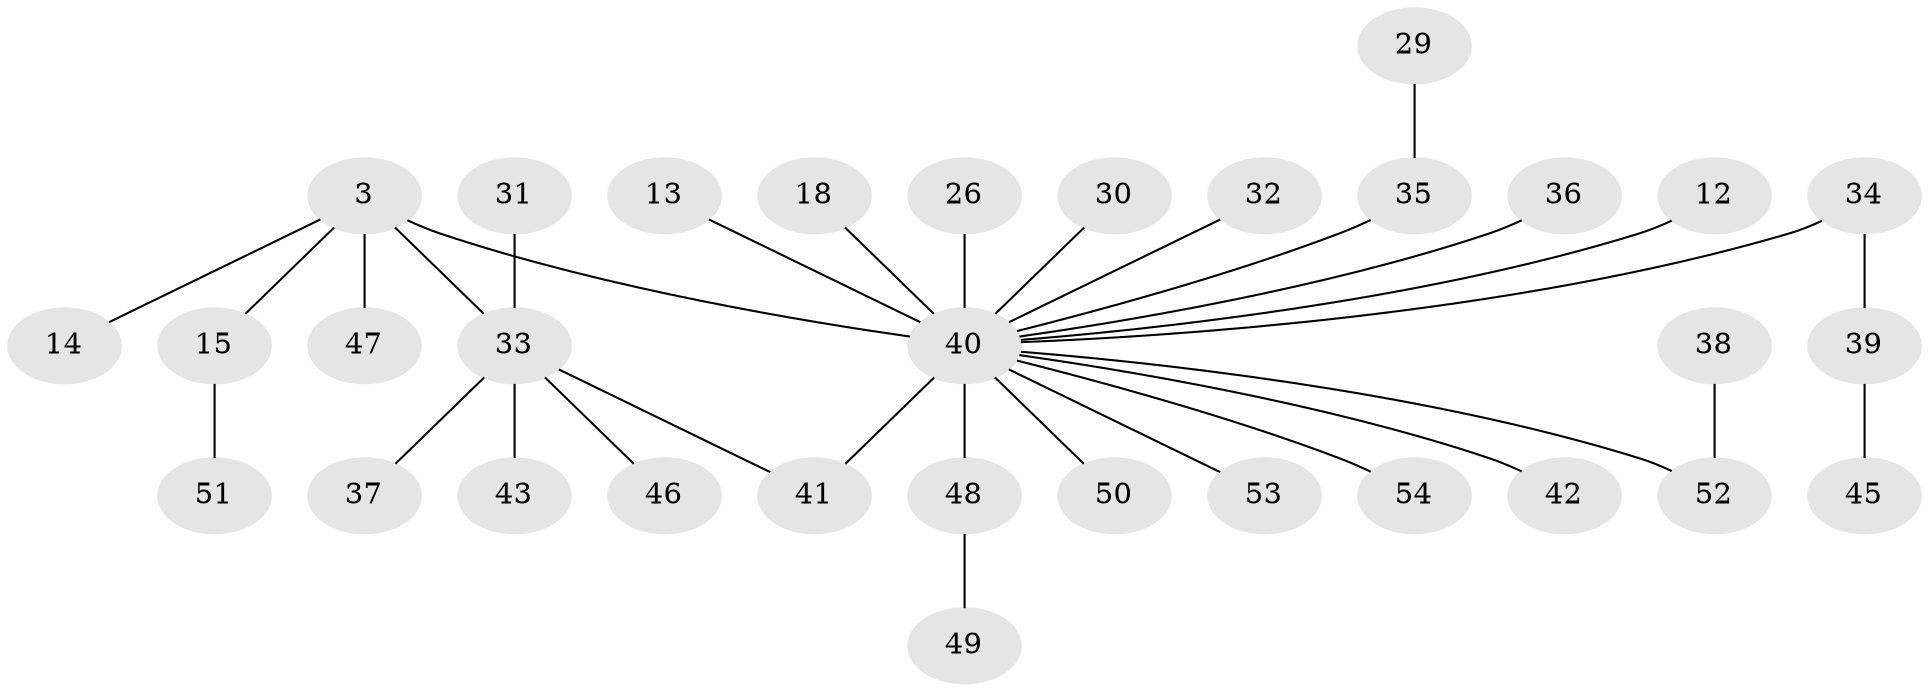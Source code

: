 // original degree distribution, {4: 0.05555555555555555, 6: 0.037037037037037035, 7: 0.05555555555555555, 5: 0.037037037037037035, 3: 0.07407407407407407, 10: 0.018518518518518517, 2: 0.14814814814814814, 1: 0.5740740740740741}
// Generated by graph-tools (version 1.1) at 2025/57/03/04/25 21:57:22]
// undirected, 32 vertices, 32 edges
graph export_dot {
graph [start="1"]
  node [color=gray90,style=filled];
  3 [super="+2"];
  12;
  13;
  14;
  15;
  18;
  26;
  29;
  30;
  31;
  32;
  33 [super="+4+20+23"];
  34;
  35 [super="+25"];
  36;
  37;
  38;
  39;
  40 [super="+5+9+10"];
  41 [super="+6+8+21"];
  42;
  43;
  45;
  46;
  47 [super="+22"];
  48 [super="+17+27+44"];
  49;
  50 [super="+11"];
  51 [super="+28"];
  52 [super="+19"];
  53;
  54;
  3 -- 14;
  3 -- 15 [weight=2];
  3 -- 40 [weight=5];
  3 -- 33;
  3 -- 47;
  12 -- 40;
  13 -- 40;
  15 -- 51;
  18 -- 40;
  26 -- 40;
  29 -- 35;
  30 -- 40;
  31 -- 33;
  32 -- 40;
  33 -- 43;
  33 -- 46;
  33 -- 41;
  33 -- 37;
  34 -- 39;
  34 -- 40;
  35 -- 40;
  36 -- 40;
  38 -- 52;
  39 -- 45;
  40 -- 42;
  40 -- 41 [weight=4];
  40 -- 52;
  40 -- 53;
  40 -- 54;
  40 -- 50;
  40 -- 48;
  48 -- 49;
}
